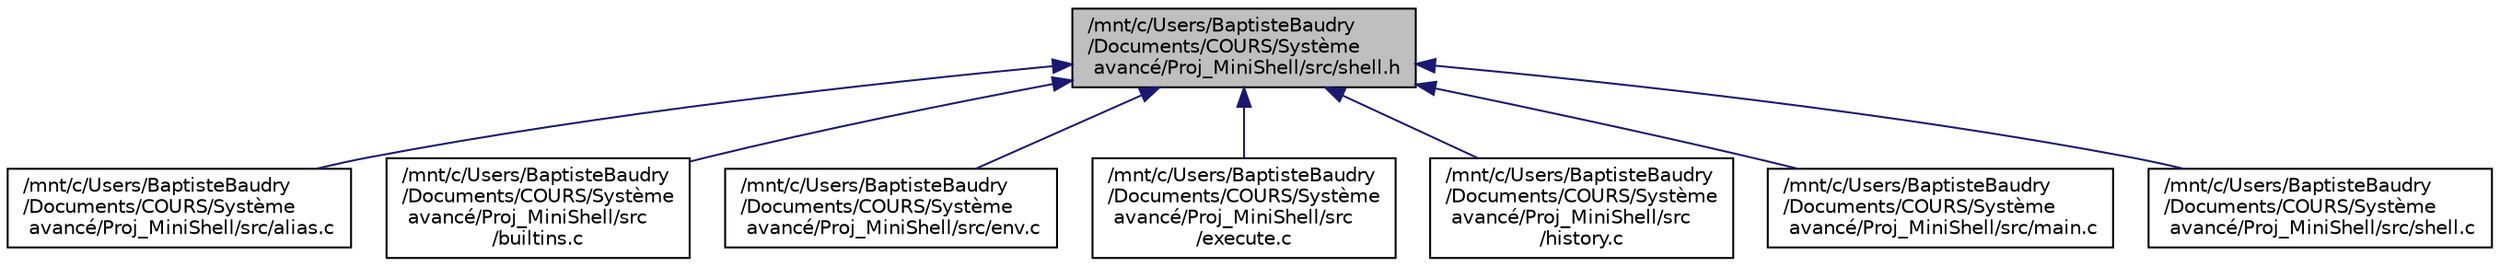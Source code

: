 digraph "/mnt/c/Users/BaptisteBaudry/Documents/COURS/Système avancé/Proj_MiniShell/src/shell.h"
{
 // LATEX_PDF_SIZE
  edge [fontname="Helvetica",fontsize="10",labelfontname="Helvetica",labelfontsize="10"];
  node [fontname="Helvetica",fontsize="10",shape=record];
  Node1 [label="/mnt/c/Users/BaptisteBaudry\l/Documents/COURS/Système\l avancé/Proj_MiniShell/src/shell.h",height=0.2,width=0.4,color="black", fillcolor="grey75", style="filled", fontcolor="black",tooltip="Fonctions du shell MiniShell."];
  Node1 -> Node2 [dir="back",color="midnightblue",fontsize="10",style="solid",fontname="Helvetica"];
  Node2 [label="/mnt/c/Users/BaptisteBaudry\l/Documents/COURS/Système\l avancé/Proj_MiniShell/src/alias.c",height=0.2,width=0.4,color="black", fillcolor="white", style="filled",URL="$alias_8c.html",tooltip="Gestion des alias."];
  Node1 -> Node3 [dir="back",color="midnightblue",fontsize="10",style="solid",fontname="Helvetica"];
  Node3 [label="/mnt/c/Users/BaptisteBaudry\l/Documents/COURS/Système\l avancé/Proj_MiniShell/src\l/builtins.c",height=0.2,width=0.4,color="black", fillcolor="white", style="filled",URL="$builtins_8c.html",tooltip="Implémentation des commandes internes."];
  Node1 -> Node4 [dir="back",color="midnightblue",fontsize="10",style="solid",fontname="Helvetica"];
  Node4 [label="/mnt/c/Users/BaptisteBaudry\l/Documents/COURS/Système\l avancé/Proj_MiniShell/src/env.c",height=0.2,width=0.4,color="black", fillcolor="white", style="filled",URL="$env_8c.html",tooltip="Gestion des variables d'environnement."];
  Node1 -> Node5 [dir="back",color="midnightblue",fontsize="10",style="solid",fontname="Helvetica"];
  Node5 [label="/mnt/c/Users/BaptisteBaudry\l/Documents/COURS/Système\l avancé/Proj_MiniShell/src\l/execute.c",height=0.2,width=0.4,color="black", fillcolor="white", style="filled",URL="$execute_8c.html",tooltip="Fonctions d'exécution des commandes."];
  Node1 -> Node6 [dir="back",color="midnightblue",fontsize="10",style="solid",fontname="Helvetica"];
  Node6 [label="/mnt/c/Users/BaptisteBaudry\l/Documents/COURS/Système\l avancé/Proj_MiniShell/src\l/history.c",height=0.2,width=0.4,color="black", fillcolor="white", style="filled",URL="$history_8c.html",tooltip="Gestion de l'historique des commandes."];
  Node1 -> Node7 [dir="back",color="midnightblue",fontsize="10",style="solid",fontname="Helvetica"];
  Node7 [label="/mnt/c/Users/BaptisteBaudry\l/Documents/COURS/Système\l avancé/Proj_MiniShell/src/main.c",height=0.2,width=0.4,color="black", fillcolor="white", style="filled",URL="$main_8c.html",tooltip="Point d'entrée du MiniShell."];
  Node1 -> Node8 [dir="back",color="midnightblue",fontsize="10",style="solid",fontname="Helvetica"];
  Node8 [label="/mnt/c/Users/BaptisteBaudry\l/Documents/COURS/Système\l avancé/Proj_MiniShell/src/shell.c",height=0.2,width=0.4,color="black", fillcolor="white", style="filled",URL="$shell_8c.html",tooltip="Fonctions principales du shell."];
}
